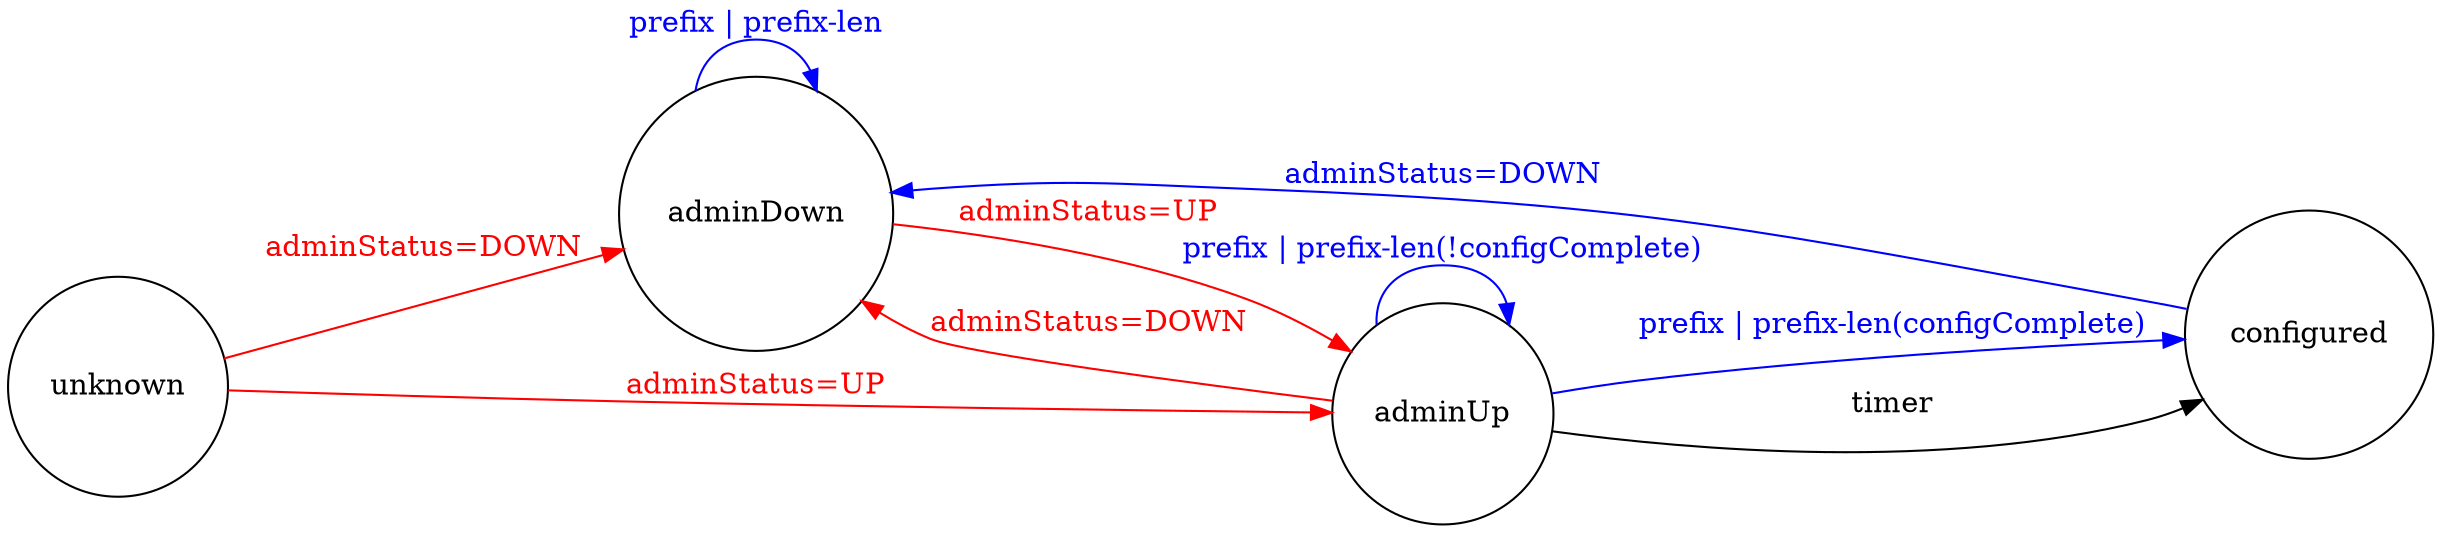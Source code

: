 digraph interfaceSm {
  rankdir=LR;
  node[shape=circle]
  unknown
  adminDown
  adminUp
  configured
  //{rank=same; adminUp; adminDown}
  unknown -> adminUp [label="adminStatus=UP" color="red" fontcolor="red"]
  unknown -> adminDown [label="adminStatus=DOWN" color="red" fontcolor="red"]
  adminDown -> adminDown [label="prefix | prefix-len" color="blue" fontcolor="blue"]
  adminDown -> adminUp [label="adminStatus=UP" color="red" fontcolor="red"]
  adminUp -> adminUp [label="prefix | prefix-len(!configComplete)" color="blue" fontcolor="blue"]
  adminUp -> adminDown [label="adminStatus=DOWN" color="red" fontcolor="red"]
  adminUp -> configured [label="prefix | prefix-len(configComplete)" color="blue" fontcolor="blue"] 
  adminUp -> configured [label="timer"]
  configured -> adminDown [label="adminStatus=DOWN" color="blue" fontcolor="blue"]
}
